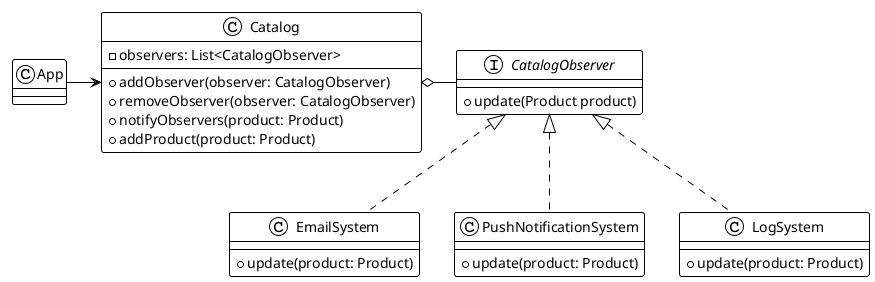 @startuml
!theme plain
interface CatalogObserver {
    +update(Product product)
}

class Catalog {
    -observers: List<CatalogObserver>
    +addObserver(observer: CatalogObserver)
    +removeObserver(observer: CatalogObserver)
    +notifyObservers(product: Product)
    +addProduct(product: Product)
}

class EmailSystem implements CatalogObserver {
    +update(product: Product)
}

class PushNotificationSystem implements CatalogObserver {
    +update(product: Product)
}

class LogSystem implements CatalogObserver {
    +update(product: Product)
}

App -right-> Catalog
Catalog o-right- CatalogObserver
@enduml
